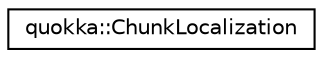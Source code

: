 digraph "Graphical Class Hierarchy"
{
 // LATEX_PDF_SIZE
  edge [fontname="Helvetica",fontsize="10",labelfontname="Helvetica",labelfontsize="10"];
  node [fontname="Helvetica",fontsize="10",shape=record];
  rankdir="LR";
  Node0 [label="quokka::ChunkLocalization",height=0.2,width=0.4,color="black", fillcolor="white", style="filled",URL="$structquokka_1_1ChunkLocalization.html",tooltip=" "];
}
